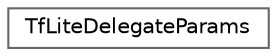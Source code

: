 digraph "Graphical Class Hierarchy"
{
 // LATEX_PDF_SIZE
  bgcolor="transparent";
  edge [fontname=Helvetica,fontsize=10,labelfontname=Helvetica,labelfontsize=10];
  node [fontname=Helvetica,fontsize=10,shape=box,height=0.2,width=0.4];
  rankdir="LR";
  Node0 [id="Node000000",label="TfLiteDelegateParams",height=0.2,width=0.4,color="grey40", fillcolor="white", style="filled",URL="$struct_tf_lite_delegate_params.html",tooltip=" "];
}
